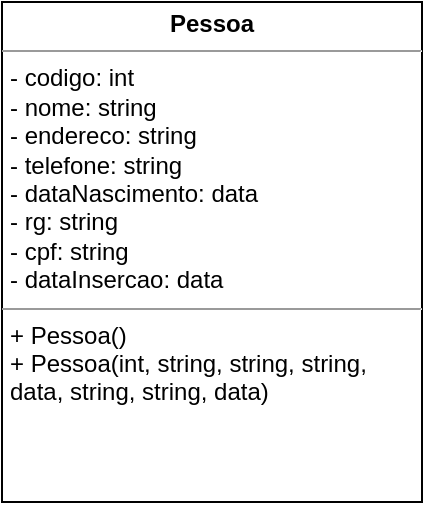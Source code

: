 <mxfile version="21.6.9" type="github">
  <diagram name="Página-1" id="AYhp3yTZ6ho_gyrKqVY3">
    <mxGraphModel dx="825" dy="484" grid="1" gridSize="10" guides="1" tooltips="1" connect="1" arrows="1" fold="1" page="1" pageScale="1" pageWidth="827" pageHeight="1169" math="0" shadow="0">
      <root>
        <mxCell id="0" />
        <mxCell id="1" parent="0" />
        <mxCell id="nHiiqDD40vhewb_LnEnD-1" value="&lt;p style=&quot;margin:0px;margin-top:4px;text-align:center;&quot;&gt;&lt;b&gt;Pessoa&lt;/b&gt;&lt;/p&gt;&lt;hr size=&quot;1&quot;&gt;&lt;p style=&quot;margin:0px;margin-left:4px;&quot;&gt;- codigo: int&lt;/p&gt;&lt;p style=&quot;margin:0px;margin-left:4px;&quot;&gt;- nome: string&lt;/p&gt;&lt;p style=&quot;margin:0px;margin-left:4px;&quot;&gt;- endereco: string&lt;/p&gt;&lt;p style=&quot;margin:0px;margin-left:4px;&quot;&gt;- telefone: string&lt;/p&gt;&lt;p style=&quot;margin:0px;margin-left:4px;&quot;&gt;- dataNascimento: data&lt;/p&gt;&lt;p style=&quot;margin:0px;margin-left:4px;&quot;&gt;- rg: string&lt;/p&gt;&lt;p style=&quot;margin:0px;margin-left:4px;&quot;&gt;- cpf: string&lt;/p&gt;&lt;p style=&quot;margin:0px;margin-left:4px;&quot;&gt;- dataInsercao: data&lt;/p&gt;&lt;hr size=&quot;1&quot;&gt;&lt;p style=&quot;margin:0px;margin-left:4px;&quot;&gt;+ Pessoa()&lt;/p&gt;&lt;p style=&quot;margin:0px;margin-left:4px;&quot;&gt;+ Pessoa(int, string, string, string, data, string, string, data)&lt;/p&gt;" style="verticalAlign=top;align=left;overflow=fill;fontSize=12;fontFamily=Helvetica;html=1;whiteSpace=wrap;" vertex="1" parent="1">
          <mxGeometry x="250" y="70" width="210" height="250" as="geometry" />
        </mxCell>
      </root>
    </mxGraphModel>
  </diagram>
</mxfile>
